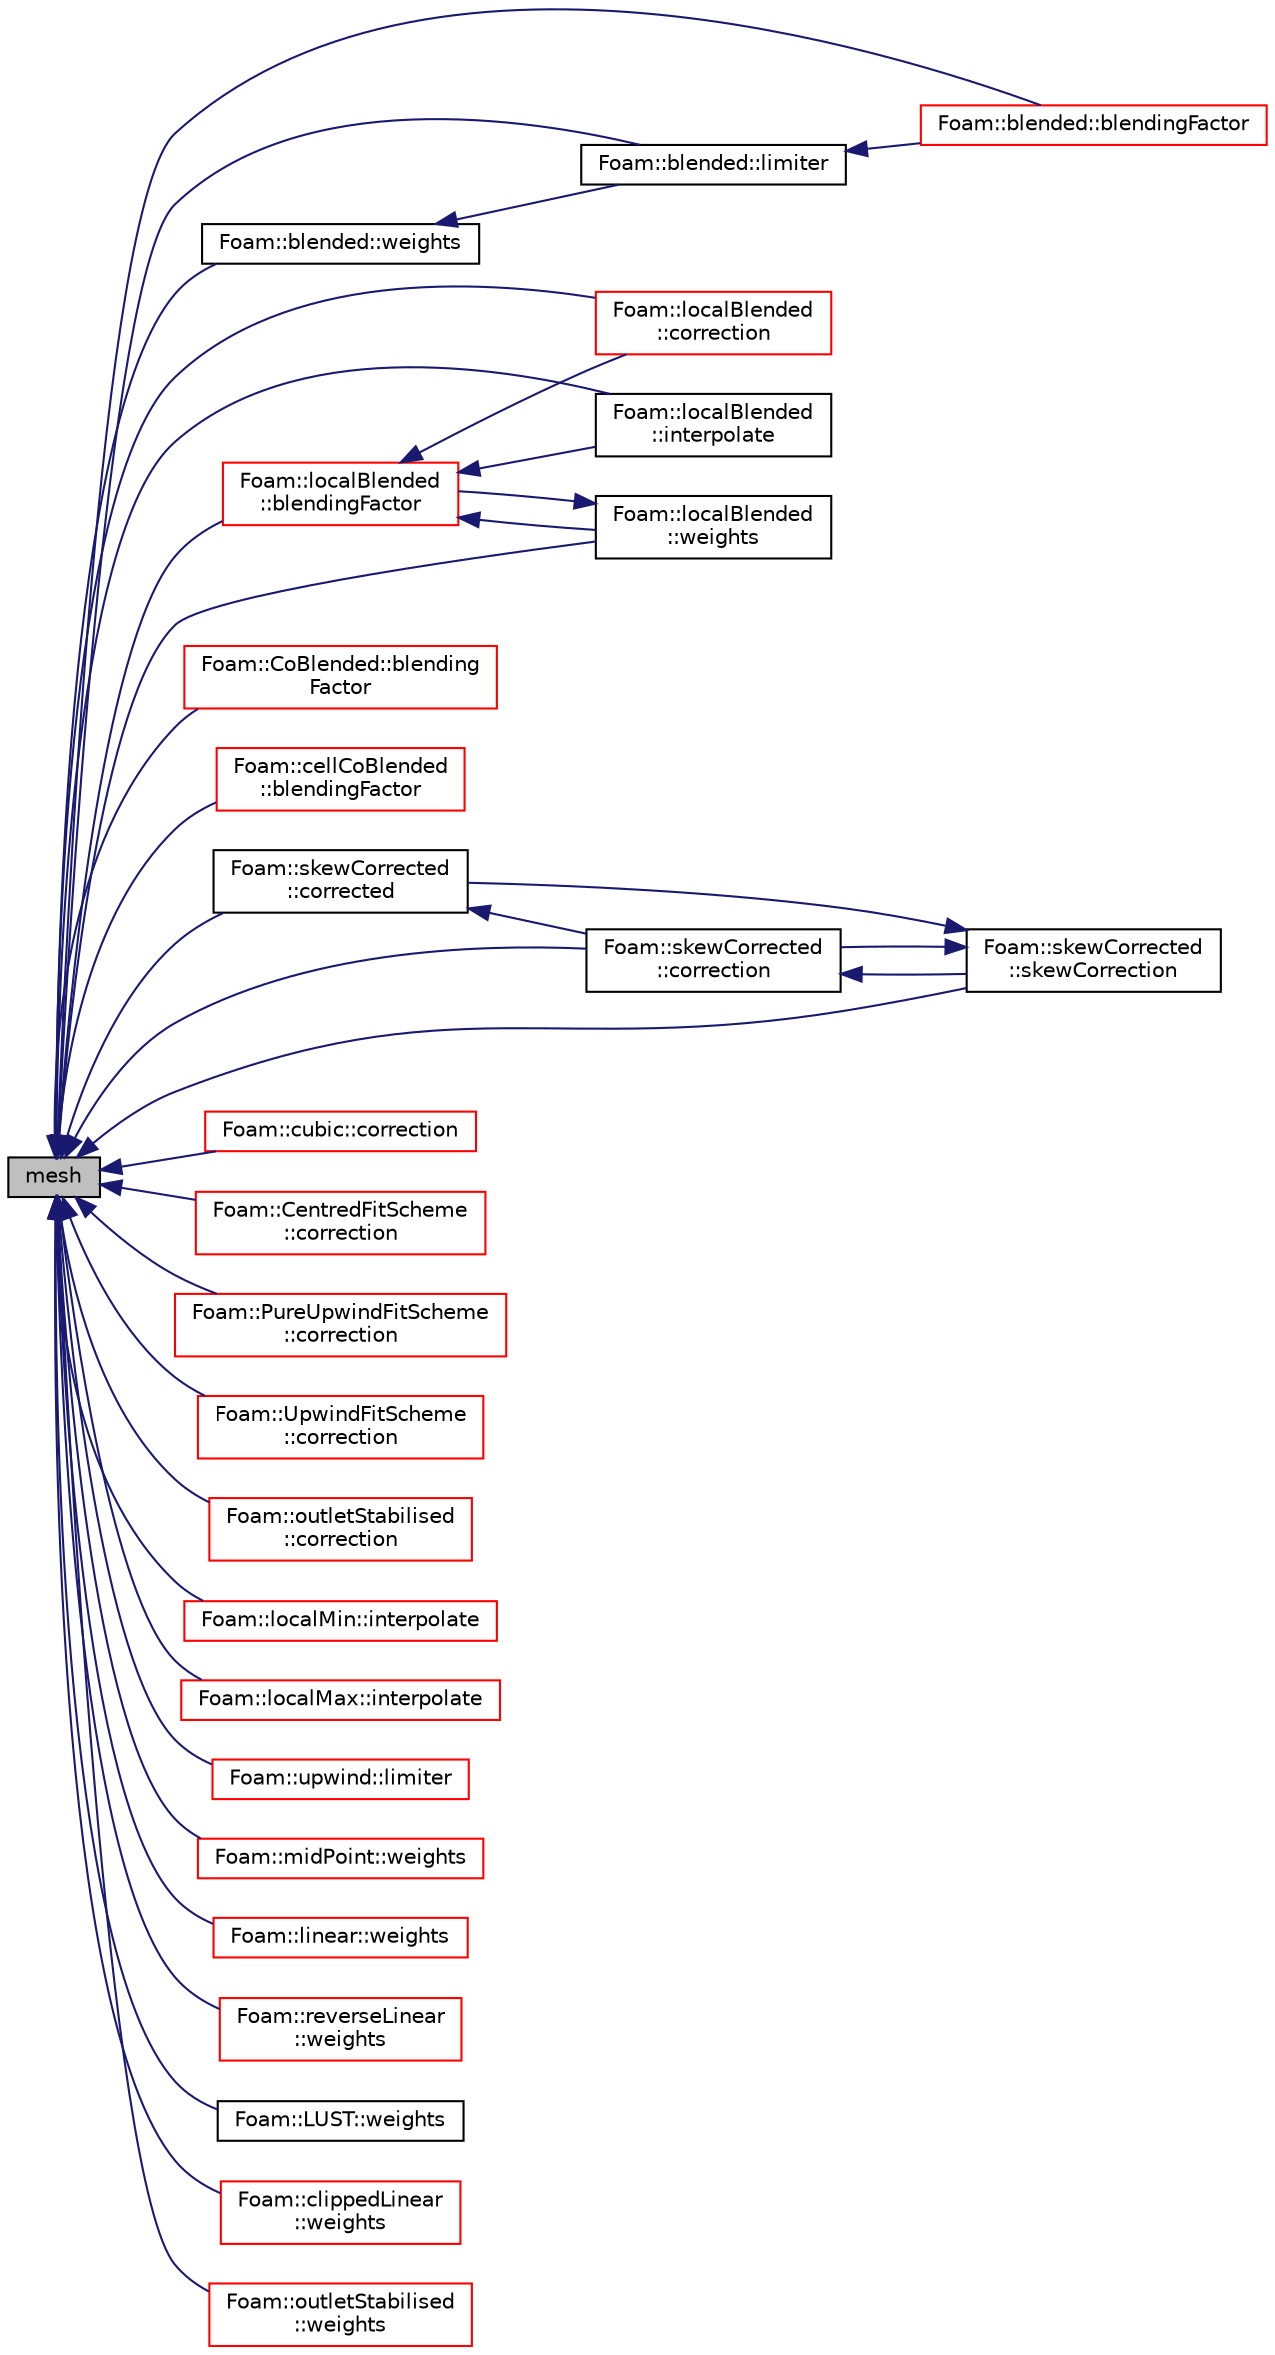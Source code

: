 digraph "mesh"
{
  bgcolor="transparent";
  edge [fontname="Helvetica",fontsize="10",labelfontname="Helvetica",labelfontsize="10"];
  node [fontname="Helvetica",fontsize="10",shape=record];
  rankdir="LR";
  Node1 [label="mesh",height=0.2,width=0.4,color="black", fillcolor="grey75", style="filled", fontcolor="black"];
  Node1 -> Node2 [dir="back",color="midnightblue",fontsize="10",style="solid",fontname="Helvetica"];
  Node2 [label="Foam::blended::blendingFactor",height=0.2,width=0.4,color="red",URL="$a00135.html#a82617bba2d0f481ec5866b91793d5703",tooltip="Return the face-based blending factor. "];
  Node1 -> Node3 [dir="back",color="midnightblue",fontsize="10",style="solid",fontname="Helvetica"];
  Node3 [label="Foam::localBlended\l::blendingFactor",height=0.2,width=0.4,color="red",URL="$a01406.html#a82617bba2d0f481ec5866b91793d5703",tooltip="Return the face-based blending factor. "];
  Node3 -> Node4 [dir="back",color="midnightblue",fontsize="10",style="solid",fontname="Helvetica"];
  Node4 [label="Foam::localBlended\l::correction",height=0.2,width=0.4,color="red",URL="$a01406.html#a575a424a2a3d61de0e8d6ad368b61be1",tooltip="Return the explicit correction to the face-interpolate. "];
  Node3 -> Node5 [dir="back",color="midnightblue",fontsize="10",style="solid",fontname="Helvetica"];
  Node5 [label="Foam::localBlended\l::interpolate",height=0.2,width=0.4,color="black",URL="$a01406.html#a44c7ae31de9c47b8793d7c9de65dee19",tooltip="Return the face-interpolate of the given cell field. "];
  Node3 -> Node6 [dir="back",color="midnightblue",fontsize="10",style="solid",fontname="Helvetica"];
  Node6 [label="Foam::localBlended\l::weights",height=0.2,width=0.4,color="black",URL="$a01406.html#a845f807ae2621854059e313269e7895a",tooltip="Return the interpolation weighting factors. "];
  Node6 -> Node3 [dir="back",color="midnightblue",fontsize="10",style="solid",fontname="Helvetica"];
  Node1 -> Node7 [dir="back",color="midnightblue",fontsize="10",style="solid",fontname="Helvetica"];
  Node7 [label="Foam::CoBlended::blending\lFactor",height=0.2,width=0.4,color="red",URL="$a00297.html#a82617bba2d0f481ec5866b91793d5703",tooltip="Return the face-based blending factor. "];
  Node1 -> Node8 [dir="back",color="midnightblue",fontsize="10",style="solid",fontname="Helvetica"];
  Node8 [label="Foam::cellCoBlended\l::blendingFactor",height=0.2,width=0.4,color="red",URL="$a00204.html#a82617bba2d0f481ec5866b91793d5703",tooltip="Return the face-based blending factor. "];
  Node1 -> Node9 [dir="back",color="midnightblue",fontsize="10",style="solid",fontname="Helvetica"];
  Node9 [label="Foam::skewCorrected\l::corrected",height=0.2,width=0.4,color="black",URL="$a02411.html#a38c3af2f484a71e2cedacc747beafdfc",tooltip="Return true if this scheme uses an explicit correction. "];
  Node9 -> Node10 [dir="back",color="midnightblue",fontsize="10",style="solid",fontname="Helvetica"];
  Node10 [label="Foam::skewCorrected\l::correction",height=0.2,width=0.4,color="black",URL="$a02411.html#a575a424a2a3d61de0e8d6ad368b61be1",tooltip="Return the explicit correction to the face-interpolate. "];
  Node10 -> Node11 [dir="back",color="midnightblue",fontsize="10",style="solid",fontname="Helvetica"];
  Node11 [label="Foam::skewCorrected\l::skewCorrection",height=0.2,width=0.4,color="black",URL="$a02411.html#a77518ac71924d7c1130707502eaab089"];
  Node11 -> Node9 [dir="back",color="midnightblue",fontsize="10",style="solid",fontname="Helvetica"];
  Node11 -> Node10 [dir="back",color="midnightblue",fontsize="10",style="solid",fontname="Helvetica"];
  Node1 -> Node12 [dir="back",color="midnightblue",fontsize="10",style="solid",fontname="Helvetica"];
  Node12 [label="Foam::cubic::correction",height=0.2,width=0.4,color="red",URL="$a00446.html#a575a424a2a3d61de0e8d6ad368b61be1",tooltip="Return the explicit correction to the face-interpolate. "];
  Node1 -> Node13 [dir="back",color="midnightblue",fontsize="10",style="solid",fontname="Helvetica"];
  Node13 [label="Foam::CentredFitScheme\l::correction",height=0.2,width=0.4,color="red",URL="$a00252.html#a575a424a2a3d61de0e8d6ad368b61be1",tooltip="Return the explicit correction to the face-interpolate. "];
  Node1 -> Node14 [dir="back",color="midnightblue",fontsize="10",style="solid",fontname="Helvetica"];
  Node14 [label="Foam::PureUpwindFitScheme\l::correction",height=0.2,width=0.4,color="red",URL="$a02089.html#a575a424a2a3d61de0e8d6ad368b61be1",tooltip="Return the explicit correction to the face-interpolate. "];
  Node1 -> Node15 [dir="back",color="midnightblue",fontsize="10",style="solid",fontname="Helvetica"];
  Node15 [label="Foam::UpwindFitScheme\l::correction",height=0.2,width=0.4,color="red",URL="$a02887.html#a575a424a2a3d61de0e8d6ad368b61be1",tooltip="Return the explicit correction to the face-interpolate. "];
  Node1 -> Node16 [dir="back",color="midnightblue",fontsize="10",style="solid",fontname="Helvetica"];
  Node16 [label="Foam::outletStabilised\l::correction",height=0.2,width=0.4,color="red",URL="$a01796.html#a575a424a2a3d61de0e8d6ad368b61be1",tooltip="Return the explicit correction to the face-interpolate. "];
  Node1 -> Node10 [dir="back",color="midnightblue",fontsize="10",style="solid",fontname="Helvetica"];
  Node1 -> Node4 [dir="back",color="midnightblue",fontsize="10",style="solid",fontname="Helvetica"];
  Node1 -> Node17 [dir="back",color="midnightblue",fontsize="10",style="solid",fontname="Helvetica"];
  Node17 [label="Foam::localMin::interpolate",height=0.2,width=0.4,color="red",URL="$a01411.html#aab9aba6ccea702183c1de2555858bf43",tooltip="Return the face-interpolate of the given cell field. "];
  Node1 -> Node18 [dir="back",color="midnightblue",fontsize="10",style="solid",fontname="Helvetica"];
  Node18 [label="Foam::localMax::interpolate",height=0.2,width=0.4,color="red",URL="$a01410.html#aab9aba6ccea702183c1de2555858bf43",tooltip="Return the face-interpolate of the given cell field. "];
  Node1 -> Node5 [dir="back",color="midnightblue",fontsize="10",style="solid",fontname="Helvetica"];
  Node1 -> Node19 [dir="back",color="midnightblue",fontsize="10",style="solid",fontname="Helvetica"];
  Node19 [label="Foam::upwind::limiter",height=0.2,width=0.4,color="red",URL="$a02881.html#a0e8be315bcb7f7798e60cfb209037652",tooltip="Return the interpolation limiter. "];
  Node1 -> Node20 [dir="back",color="midnightblue",fontsize="10",style="solid",fontname="Helvetica"];
  Node20 [label="Foam::blended::limiter",height=0.2,width=0.4,color="black",URL="$a00135.html#a0e8be315bcb7f7798e60cfb209037652",tooltip="Return the interpolation limiter. "];
  Node20 -> Node2 [dir="back",color="midnightblue",fontsize="10",style="solid",fontname="Helvetica"];
  Node1 -> Node11 [dir="back",color="midnightblue",fontsize="10",style="solid",fontname="Helvetica"];
  Node1 -> Node21 [dir="back",color="midnightblue",fontsize="10",style="solid",fontname="Helvetica"];
  Node21 [label="Foam::midPoint::weights",height=0.2,width=0.4,color="red",URL="$a01524.html#ae3cee6bfc4fee6e13df66df7e856ed37",tooltip="Return the interpolation weighting factors. "];
  Node1 -> Node22 [dir="back",color="midnightblue",fontsize="10",style="solid",fontname="Helvetica"];
  Node22 [label="Foam::linear::weights",height=0.2,width=0.4,color="red",URL="$a01360.html#ae3cee6bfc4fee6e13df66df7e856ed37",tooltip="Return the interpolation weighting factors. "];
  Node1 -> Node23 [dir="back",color="midnightblue",fontsize="10",style="solid",fontname="Helvetica"];
  Node23 [label="Foam::reverseLinear\l::weights",height=0.2,width=0.4,color="red",URL="$a02249.html#ae3cee6bfc4fee6e13df66df7e856ed37",tooltip="Return the interpolation weighting factors. "];
  Node1 -> Node24 [dir="back",color="midnightblue",fontsize="10",style="solid",fontname="Helvetica"];
  Node24 [label="Foam::LUST::weights",height=0.2,width=0.4,color="black",URL="$a01424.html#a2423630dcb5b92925c32e7f3180c20ce",tooltip="Return the interpolation weighting factors. "];
  Node1 -> Node25 [dir="back",color="midnightblue",fontsize="10",style="solid",fontname="Helvetica"];
  Node25 [label="Foam::clippedLinear\l::weights",height=0.2,width=0.4,color="red",URL="$a00271.html#ae3cee6bfc4fee6e13df66df7e856ed37",tooltip="Return the interpolation weighting factors. "];
  Node1 -> Node26 [dir="back",color="midnightblue",fontsize="10",style="solid",fontname="Helvetica"];
  Node26 [label="Foam::outletStabilised\l::weights",height=0.2,width=0.4,color="red",URL="$a01796.html#a845f807ae2621854059e313269e7895a",tooltip="Return the interpolation weighting factors. "];
  Node1 -> Node6 [dir="back",color="midnightblue",fontsize="10",style="solid",fontname="Helvetica"];
  Node1 -> Node27 [dir="back",color="midnightblue",fontsize="10",style="solid",fontname="Helvetica"];
  Node27 [label="Foam::blended::weights",height=0.2,width=0.4,color="black",URL="$a00135.html#acaeaacfc63a1de4752ad8d5a34dce3b7",tooltip="Return the interpolation weighting factors. "];
  Node27 -> Node20 [dir="back",color="midnightblue",fontsize="10",style="solid",fontname="Helvetica"];
}
